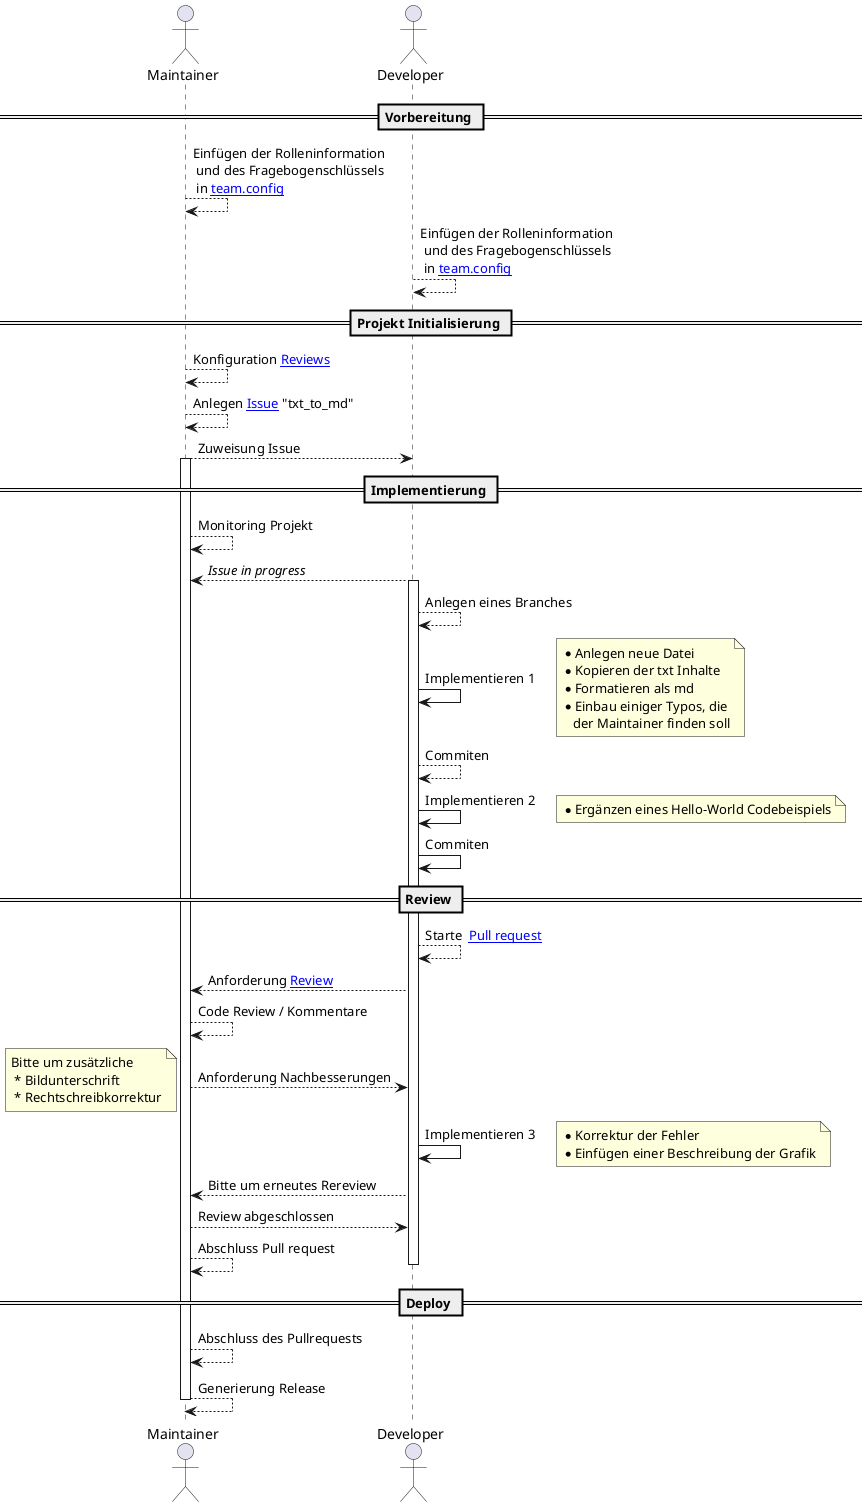 @startuml
actor Maintainer
actor Developer
== Vorbereitung ==
Maintainer --> Maintainer: Einfügen der Rolleninformation\n und des Fragebogenschlüssels\n in [[https://github.com/ComputerScienceLecturesTUBAF/SoftwareentwicklungSoSe2021_Aufgabe_04/blob/main/team.config{Link zur Datei} team.config]]
Developer --> Developer: Einfügen der Rolleninformation\n und des Fragebogenschlüssels\n in [[https://github.com/ComputerScienceLecturesTUBAF/SoftwareentwicklungSoSe2021_Aufgabe_04/blob/main/team.config{Link zur Datei} team.config]]
== Projekt Initialisierung ==
Maintainer --> Maintainer: Konfiguration [[https://docs.github.com/en/organizations/organizing-members-into-teams/managing-code-review-assignment-for-your-team{Review Konfiguration} Reviews]]
Maintainer --> Maintainer: Anlegen [[https://guides.github.com/features/issues/{Mastering Issues} Issue]] "txt_to_md"
Maintainer --> Developer:  Zuweisung Issue
== Implementierung ==
activate Maintainer
Maintainer --> Maintainer:  Monitoring Projekt
Developer --> Maintainer:  //Issue in progress//
activate Developer
Developer --> Developer:  Anlegen eines Branches
Developer -> Developer:  Implementieren 1
note right
 * Anlegen neue Datei
 * Kopieren der txt Inhalte
 * Formatieren als md
 * Einbau einiger Typos, die
    der Maintainer finden soll
end note
Developer --> Developer:  Commiten
Developer -> Developer:  Implementieren 2
note right
 * Ergänzen eines Hello-World Codebeispiels 
end note
Developer -> Developer:  Commiten
== Review ==
Developer --> Developer:   Starte  [[https://docs.github.com/en/github/collaborating-with-issues-and-pull-requests/creating-a-pull-request {Guideline Pull request} Pull request]]
Developer --> Maintainer : Anforderung [[https://docs.github.com/en/github/collaborating-with-issues-and-pull-requests/about-pull-request-reviews#re-requesting-a-review {Guideline Reviews on Github} Review]]
Maintainer --> Maintainer:  Code Review / Kommentare
Maintainer --> Developer :  Anforderung Nachbesserungen
note left
Bitte um zusätzliche
 * Bildunterschrift
 * Rechtschreibkorrektur
end note
Developer -> Developer:  Implementieren 3
note right
 * Korrektur der Fehler
 * Einfügen einer Beschreibung der Grafik
end note
Developer --> Maintainer :  Bitte um erneutes Rereview
Maintainer --> Developer :  Review abgeschlossen
Maintainer --> Maintainer:  Abschluss Pull request
deactivate Developer
== Deploy ==
Maintainer --> Maintainer:  Abschluss des Pullrequests
Maintainer --> Maintainer:  Generierung Release
deactivate Maintainer
@enduml

